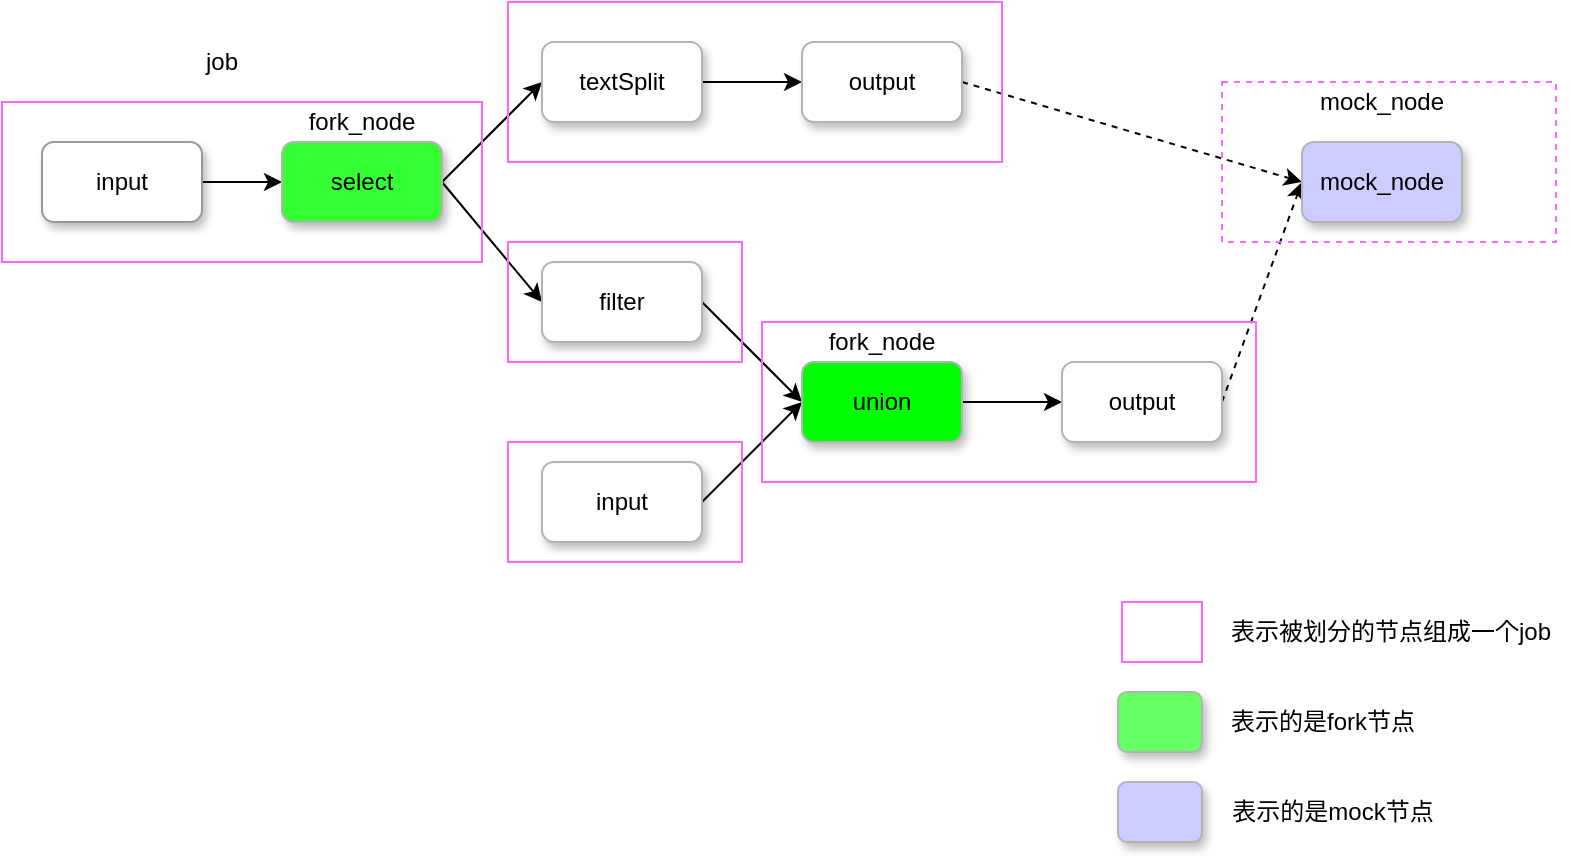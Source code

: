 <mxfile version="12.6.4" type="github">
  <diagram id="M_dirfUd4a91RtG49mVg" name="Page-1">
    <mxGraphModel dx="1186" dy="533" grid="1" gridSize="10" guides="1" tooltips="1" connect="1" arrows="1" fold="1" page="1" pageScale="1" pageWidth="827" pageHeight="1169" math="0" shadow="0">
      <root>
        <mxCell id="0"/>
        <mxCell id="1" parent="0"/>
        <mxCell id="9G03GbZR6taJ4nQDHWax-11" style="edgeStyle=none;rounded=0;orthogonalLoop=1;jettySize=auto;html=1;exitX=1;exitY=0.5;exitDx=0;exitDy=0;entryX=0;entryY=0.5;entryDx=0;entryDy=0;" parent="1" source="9G03GbZR6taJ4nQDHWax-1" target="9G03GbZR6taJ4nQDHWax-4" edge="1">
          <mxGeometry relative="1" as="geometry"/>
        </mxCell>
        <mxCell id="9G03GbZR6taJ4nQDHWax-1" value="input" style="rounded=1;whiteSpace=wrap;html=1;shadow=1;strokeColor=#999999;" parent="1" vertex="1">
          <mxGeometry x="60" y="130" width="80" height="40" as="geometry"/>
        </mxCell>
        <mxCell id="9G03GbZR6taJ4nQDHWax-7" style="rounded=0;orthogonalLoop=1;jettySize=auto;html=1;exitX=1;exitY=0.5;exitDx=0;exitDy=0;entryX=0;entryY=0.5;entryDx=0;entryDy=0;" parent="1" source="9G03GbZR6taJ4nQDHWax-4" target="9G03GbZR6taJ4nQDHWax-5" edge="1">
          <mxGeometry relative="1" as="geometry"/>
        </mxCell>
        <mxCell id="9G03GbZR6taJ4nQDHWax-9" style="edgeStyle=none;rounded=0;orthogonalLoop=1;jettySize=auto;html=1;exitX=1;exitY=0.5;exitDx=0;exitDy=0;entryX=0;entryY=0.5;entryDx=0;entryDy=0;" parent="1" source="9G03GbZR6taJ4nQDHWax-4" target="9G03GbZR6taJ4nQDHWax-8" edge="1">
          <mxGeometry relative="1" as="geometry"/>
        </mxCell>
        <mxCell id="9G03GbZR6taJ4nQDHWax-4" value="select" style="rounded=1;whiteSpace=wrap;html=1;shadow=1;strokeColor=#B3B3B3;fillColor=#33FF33;" parent="1" vertex="1">
          <mxGeometry x="180" y="130" width="80" height="40" as="geometry"/>
        </mxCell>
        <mxCell id="Zzy0RxifWcgGenKRZsW1-2" style="edgeStyle=orthogonalEdgeStyle;rounded=0;orthogonalLoop=1;jettySize=auto;html=1;exitX=1;exitY=0.5;exitDx=0;exitDy=0;entryX=0;entryY=0.5;entryDx=0;entryDy=0;" parent="1" source="9G03GbZR6taJ4nQDHWax-5" target="Zzy0RxifWcgGenKRZsW1-1" edge="1">
          <mxGeometry relative="1" as="geometry"/>
        </mxCell>
        <mxCell id="9G03GbZR6taJ4nQDHWax-5" value="textSplit" style="rounded=1;whiteSpace=wrap;html=1;shadow=1;strokeColor=#B3B3B3;" parent="1" vertex="1">
          <mxGeometry x="310" y="80" width="80" height="40" as="geometry"/>
        </mxCell>
        <mxCell id="9G03GbZR6taJ4nQDHWax-15" style="edgeStyle=none;rounded=0;orthogonalLoop=1;jettySize=auto;html=1;exitX=1;exitY=0.5;exitDx=0;exitDy=0;entryX=0;entryY=0.5;entryDx=0;entryDy=0;" parent="1" source="9G03GbZR6taJ4nQDHWax-8" target="9G03GbZR6taJ4nQDHWax-14" edge="1">
          <mxGeometry relative="1" as="geometry"/>
        </mxCell>
        <mxCell id="9G03GbZR6taJ4nQDHWax-8" value="filter" style="rounded=1;whiteSpace=wrap;html=1;shadow=1;strokeColor=#B3B3B3;" parent="1" vertex="1">
          <mxGeometry x="310" y="190" width="80" height="40" as="geometry"/>
        </mxCell>
        <mxCell id="9G03GbZR6taJ4nQDHWax-18" style="edgeStyle=none;rounded=0;orthogonalLoop=1;jettySize=auto;html=1;exitX=1;exitY=0.5;exitDx=0;exitDy=0;entryX=0;entryY=0.5;entryDx=0;entryDy=0;" parent="1" source="9G03GbZR6taJ4nQDHWax-12" target="9G03GbZR6taJ4nQDHWax-14" edge="1">
          <mxGeometry relative="1" as="geometry"/>
        </mxCell>
        <mxCell id="9G03GbZR6taJ4nQDHWax-12" value="input" style="rounded=1;whiteSpace=wrap;html=1;shadow=1;strokeColor=#B3B3B3;" parent="1" vertex="1">
          <mxGeometry x="310" y="290" width="80" height="40" as="geometry"/>
        </mxCell>
        <mxCell id="9G03GbZR6taJ4nQDHWax-19" style="edgeStyle=none;rounded=0;orthogonalLoop=1;jettySize=auto;html=1;exitX=1;exitY=0.5;exitDx=0;exitDy=0;entryX=0;entryY=0.5;entryDx=0;entryDy=0;" parent="1" source="9G03GbZR6taJ4nQDHWax-14" target="9G03GbZR6taJ4nQDHWax-17" edge="1">
          <mxGeometry relative="1" as="geometry"/>
        </mxCell>
        <mxCell id="9G03GbZR6taJ4nQDHWax-14" value="union" style="rounded=1;whiteSpace=wrap;html=1;shadow=1;strokeColor=#B3B3B3;fillColor=#00FF00;" parent="1" vertex="1">
          <mxGeometry x="440" y="240" width="80" height="40" as="geometry"/>
        </mxCell>
        <mxCell id="Zzy0RxifWcgGenKRZsW1-12" style="rounded=0;orthogonalLoop=1;jettySize=auto;html=1;exitX=1;exitY=0.5;exitDx=0;exitDy=0;entryX=0;entryY=0.5;entryDx=0;entryDy=0;dashed=1;" parent="1" source="9G03GbZR6taJ4nQDHWax-17" target="Zzy0RxifWcgGenKRZsW1-11" edge="1">
          <mxGeometry relative="1" as="geometry"/>
        </mxCell>
        <mxCell id="9G03GbZR6taJ4nQDHWax-17" value="output" style="rounded=1;whiteSpace=wrap;html=1;shadow=1;strokeColor=#B3B3B3;" parent="1" vertex="1">
          <mxGeometry x="570" y="240" width="80" height="40" as="geometry"/>
        </mxCell>
        <mxCell id="Zzy0RxifWcgGenKRZsW1-14" style="edgeStyle=none;rounded=0;orthogonalLoop=1;jettySize=auto;html=1;exitX=1;exitY=0.5;exitDx=0;exitDy=0;entryX=0;entryY=0.5;entryDx=0;entryDy=0;dashed=1;" parent="1" source="Zzy0RxifWcgGenKRZsW1-1" target="Zzy0RxifWcgGenKRZsW1-11" edge="1">
          <mxGeometry relative="1" as="geometry"/>
        </mxCell>
        <mxCell id="Zzy0RxifWcgGenKRZsW1-1" value="output" style="rounded=1;whiteSpace=wrap;html=1;shadow=1;strokeColor=#B3B3B3;" parent="1" vertex="1">
          <mxGeometry x="440" y="80" width="80" height="40" as="geometry"/>
        </mxCell>
        <mxCell id="Zzy0RxifWcgGenKRZsW1-6" value="" style="rounded=0;whiteSpace=wrap;html=1;shadow=0;strokeColor=#FF66FF;fillColor=none;" parent="1" vertex="1">
          <mxGeometry x="40" y="110" width="240" height="80" as="geometry"/>
        </mxCell>
        <mxCell id="Zzy0RxifWcgGenKRZsW1-7" value="" style="rounded=0;whiteSpace=wrap;html=1;shadow=0;strokeColor=#FF66FF;fillColor=none;" parent="1" vertex="1">
          <mxGeometry x="293" y="60" width="247" height="80" as="geometry"/>
        </mxCell>
        <mxCell id="Zzy0RxifWcgGenKRZsW1-8" value="" style="rounded=0;whiteSpace=wrap;html=1;shadow=0;strokeColor=#FF66FF;fillColor=none;" parent="1" vertex="1">
          <mxGeometry x="293" y="180" width="117" height="60" as="geometry"/>
        </mxCell>
        <mxCell id="Zzy0RxifWcgGenKRZsW1-9" value="" style="rounded=0;whiteSpace=wrap;html=1;shadow=0;strokeColor=#FF66FF;fillColor=none;" parent="1" vertex="1">
          <mxGeometry x="293" y="280" width="117" height="60" as="geometry"/>
        </mxCell>
        <mxCell id="Zzy0RxifWcgGenKRZsW1-10" value="" style="rounded=0;whiteSpace=wrap;html=1;shadow=0;strokeColor=#FF66FF;fillColor=none;" parent="1" vertex="1">
          <mxGeometry x="420" y="220" width="247" height="80" as="geometry"/>
        </mxCell>
        <mxCell id="Zzy0RxifWcgGenKRZsW1-11" value="mock_node" style="rounded=1;whiteSpace=wrap;html=1;shadow=1;strokeColor=#B3B3B3;fillColor=#CCCCFF;" parent="1" vertex="1">
          <mxGeometry x="690" y="130" width="80" height="40" as="geometry"/>
        </mxCell>
        <mxCell id="Zzy0RxifWcgGenKRZsW1-15" value="mock_node" style="text;html=1;strokeColor=none;fillColor=none;align=center;verticalAlign=middle;whiteSpace=wrap;rounded=0;shadow=0;" parent="1" vertex="1">
          <mxGeometry x="710" y="100" width="40" height="20" as="geometry"/>
        </mxCell>
        <mxCell id="Zzy0RxifWcgGenKRZsW1-16" value="fork_node" style="text;html=1;strokeColor=none;fillColor=none;align=center;verticalAlign=middle;whiteSpace=wrap;rounded=0;shadow=0;" parent="1" vertex="1">
          <mxGeometry x="460" y="220" width="40" height="20" as="geometry"/>
        </mxCell>
        <mxCell id="Zzy0RxifWcgGenKRZsW1-17" value="fork_node" style="text;html=1;strokeColor=none;fillColor=none;align=center;verticalAlign=middle;whiteSpace=wrap;rounded=0;shadow=0;" parent="1" vertex="1">
          <mxGeometry x="200" y="110" width="40" height="20" as="geometry"/>
        </mxCell>
        <mxCell id="Zzy0RxifWcgGenKRZsW1-19" value="job" style="text;html=1;strokeColor=none;fillColor=none;align=center;verticalAlign=middle;whiteSpace=wrap;rounded=0;shadow=0;" parent="1" vertex="1">
          <mxGeometry x="130" y="80" width="40" height="20" as="geometry"/>
        </mxCell>
        <mxCell id="Zzy0RxifWcgGenKRZsW1-20" value="" style="rounded=0;whiteSpace=wrap;html=1;shadow=0;strokeColor=#FF66FF;fillColor=none;dashed=1;" parent="1" vertex="1">
          <mxGeometry x="650" y="100" width="167" height="80" as="geometry"/>
        </mxCell>
        <mxCell id="uUodR2btJpkQ9OOTqiJk-1" value="" style="rounded=0;whiteSpace=wrap;html=1;shadow=0;strokeColor=#FF66FF;fillColor=none;" vertex="1" parent="1">
          <mxGeometry x="600" y="360" width="40" height="30" as="geometry"/>
        </mxCell>
        <mxCell id="uUodR2btJpkQ9OOTqiJk-2" value="表示被划分的节点组成一个job" style="text;html=1;align=center;verticalAlign=middle;resizable=0;points=[];autosize=1;" vertex="1" parent="1">
          <mxGeometry x="643.5" y="365" width="180" height="20" as="geometry"/>
        </mxCell>
        <mxCell id="uUodR2btJpkQ9OOTqiJk-10" value="表示的是fork节点" style="text;html=1;align=center;verticalAlign=middle;resizable=0;points=[];autosize=1;" vertex="1" parent="1">
          <mxGeometry x="645" y="410" width="110" height="20" as="geometry"/>
        </mxCell>
        <mxCell id="uUodR2btJpkQ9OOTqiJk-12" value="" style="rounded=1;whiteSpace=wrap;html=1;shadow=1;strokeColor=#B3B3B3;fillColor=#CCCCFF;" vertex="1" parent="1">
          <mxGeometry x="598" y="450" width="42" height="30" as="geometry"/>
        </mxCell>
        <mxCell id="uUodR2btJpkQ9OOTqiJk-13" value="表示的是mock节点" style="text;html=1;align=center;verticalAlign=middle;resizable=0;points=[];autosize=1;" vertex="1" parent="1">
          <mxGeometry x="645" y="455" width="120" height="20" as="geometry"/>
        </mxCell>
        <mxCell id="uUodR2btJpkQ9OOTqiJk-14" value="" style="rounded=1;whiteSpace=wrap;html=1;shadow=1;strokeColor=#B3B3B3;fillColor=#66FF66;" vertex="1" parent="1">
          <mxGeometry x="598" y="405" width="42" height="30" as="geometry"/>
        </mxCell>
      </root>
    </mxGraphModel>
  </diagram>
</mxfile>
